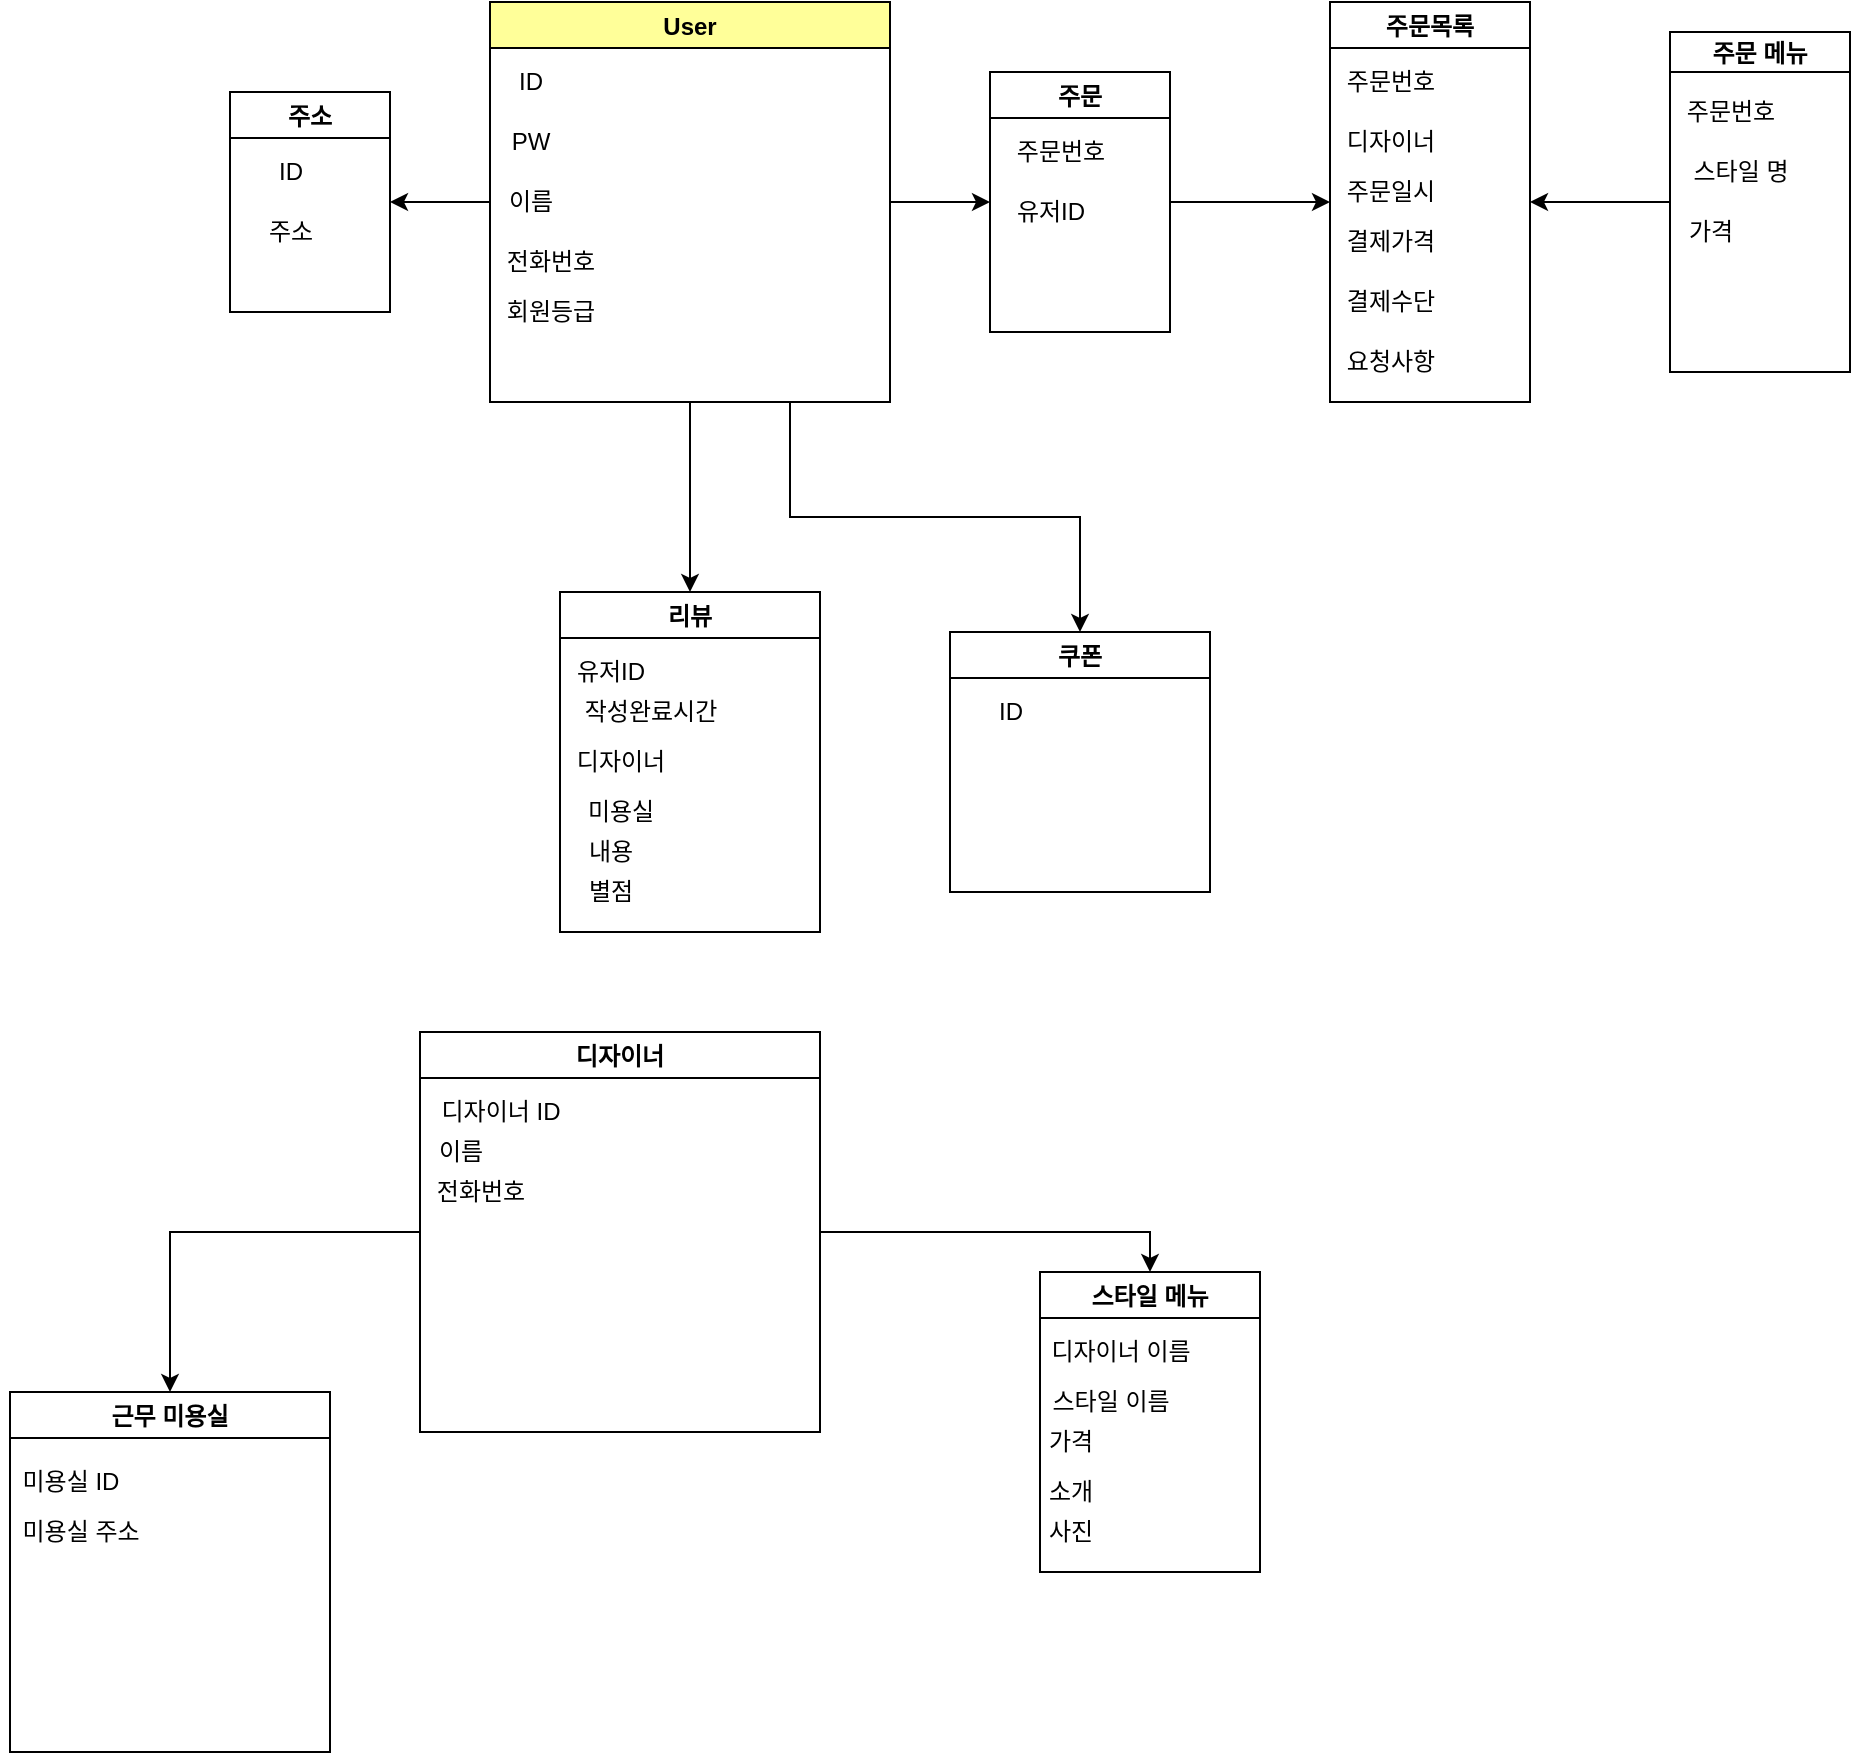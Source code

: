 <mxfile version="15.2.9" type="github">
  <diagram id="R2lEEEUBdFMjLlhIrx00" name="Page-1">
    <mxGraphModel dx="2448" dy="713" grid="1" gridSize="10" guides="1" tooltips="1" connect="1" arrows="1" fold="1" page="1" pageScale="1" pageWidth="850" pageHeight="1100" math="0" shadow="0" extFonts="Permanent Marker^https://fonts.googleapis.com/css?family=Permanent+Marker">
      <root>
        <mxCell id="0" />
        <mxCell id="1" parent="0" />
        <mxCell id="QF62n-E6mhdTdz_LAiA7-14" style="edgeStyle=orthogonalEdgeStyle;rounded=0;orthogonalLoop=1;jettySize=auto;html=1;exitX=0;exitY=0.5;exitDx=0;exitDy=0;entryX=1;entryY=0.5;entryDx=0;entryDy=0;" edge="1" parent="1" source="QF62n-E6mhdTdz_LAiA7-1" target="QF62n-E6mhdTdz_LAiA7-6">
          <mxGeometry relative="1" as="geometry">
            <mxPoint x="-30" y="140" as="targetPoint" />
          </mxGeometry>
        </mxCell>
        <mxCell id="QF62n-E6mhdTdz_LAiA7-15" style="edgeStyle=orthogonalEdgeStyle;rounded=0;orthogonalLoop=1;jettySize=auto;html=1;exitX=1;exitY=0.5;exitDx=0;exitDy=0;" edge="1" parent="1" source="QF62n-E6mhdTdz_LAiA7-1">
          <mxGeometry relative="1" as="geometry">
            <mxPoint x="340" y="135" as="targetPoint" />
          </mxGeometry>
        </mxCell>
        <mxCell id="QF62n-E6mhdTdz_LAiA7-34" style="edgeStyle=orthogonalEdgeStyle;rounded=0;orthogonalLoop=1;jettySize=auto;html=1;exitX=0.5;exitY=1;exitDx=0;exitDy=0;entryX=0.5;entryY=0;entryDx=0;entryDy=0;" edge="1" parent="1" source="QF62n-E6mhdTdz_LAiA7-1" target="QF62n-E6mhdTdz_LAiA7-27">
          <mxGeometry relative="1" as="geometry" />
        </mxCell>
        <mxCell id="QF62n-E6mhdTdz_LAiA7-37" style="edgeStyle=orthogonalEdgeStyle;rounded=0;orthogonalLoop=1;jettySize=auto;html=1;exitX=0.75;exitY=1;exitDx=0;exitDy=0;entryX=0.5;entryY=0;entryDx=0;entryDy=0;" edge="1" parent="1" source="QF62n-E6mhdTdz_LAiA7-1" target="QF62n-E6mhdTdz_LAiA7-35">
          <mxGeometry relative="1" as="geometry" />
        </mxCell>
        <mxCell id="QF62n-E6mhdTdz_LAiA7-1" value="User" style="swimlane;fillColor=#FFFF99;" vertex="1" parent="1">
          <mxGeometry x="90" y="35" width="200" height="200" as="geometry" />
        </mxCell>
        <mxCell id="QF62n-E6mhdTdz_LAiA7-3" value="PW" style="text;html=1;align=center;verticalAlign=middle;resizable=0;points=[];autosize=1;strokeColor=none;fillColor=none;" vertex="1" parent="QF62n-E6mhdTdz_LAiA7-1">
          <mxGeometry x="5" y="60" width="30" height="20" as="geometry" />
        </mxCell>
        <mxCell id="QF62n-E6mhdTdz_LAiA7-2" value="ID" style="text;html=1;align=center;verticalAlign=middle;resizable=0;points=[];autosize=1;strokeColor=none;fillColor=none;" vertex="1" parent="QF62n-E6mhdTdz_LAiA7-1">
          <mxGeometry x="5" y="30" width="30" height="20" as="geometry" />
        </mxCell>
        <mxCell id="QF62n-E6mhdTdz_LAiA7-5" value="전화번호" style="text;html=1;align=center;verticalAlign=middle;resizable=0;points=[];autosize=1;strokeColor=none;fillColor=none;" vertex="1" parent="QF62n-E6mhdTdz_LAiA7-1">
          <mxGeometry y="120" width="60" height="20" as="geometry" />
        </mxCell>
        <mxCell id="QF62n-E6mhdTdz_LAiA7-4" value="이름" style="text;html=1;align=center;verticalAlign=middle;resizable=0;points=[];autosize=1;strokeColor=none;fillColor=none;" vertex="1" parent="QF62n-E6mhdTdz_LAiA7-1">
          <mxGeometry y="90" width="40" height="20" as="geometry" />
        </mxCell>
        <mxCell id="QF62n-E6mhdTdz_LAiA7-6" value="주소" style="swimlane;startSize=23;" vertex="1" parent="1">
          <mxGeometry x="-40" y="80" width="80" height="110" as="geometry" />
        </mxCell>
        <mxCell id="QF62n-E6mhdTdz_LAiA7-7" value="ID" style="text;html=1;align=center;verticalAlign=middle;resizable=0;points=[];autosize=1;strokeColor=none;fillColor=none;" vertex="1" parent="1">
          <mxGeometry x="-25" y="110" width="30" height="20" as="geometry" />
        </mxCell>
        <mxCell id="QF62n-E6mhdTdz_LAiA7-8" value="주소" style="text;html=1;align=center;verticalAlign=middle;resizable=0;points=[];autosize=1;strokeColor=none;fillColor=none;" vertex="1" parent="1">
          <mxGeometry x="-30" y="140" width="40" height="20" as="geometry" />
        </mxCell>
        <mxCell id="QF62n-E6mhdTdz_LAiA7-16" style="edgeStyle=orthogonalEdgeStyle;rounded=0;orthogonalLoop=1;jettySize=auto;html=1;exitX=1;exitY=0.5;exitDx=0;exitDy=0;entryX=0;entryY=0.5;entryDx=0;entryDy=0;" edge="1" parent="1" source="QF62n-E6mhdTdz_LAiA7-9" target="QF62n-E6mhdTdz_LAiA7-12">
          <mxGeometry relative="1" as="geometry" />
        </mxCell>
        <mxCell id="QF62n-E6mhdTdz_LAiA7-9" value="주문" style="swimlane;startSize=23;" vertex="1" parent="1">
          <mxGeometry x="340" y="70" width="90" height="130" as="geometry" />
        </mxCell>
        <mxCell id="QF62n-E6mhdTdz_LAiA7-10" value="주문번호" style="text;html=1;align=center;verticalAlign=middle;resizable=0;points=[];autosize=1;strokeColor=none;fillColor=none;" vertex="1" parent="QF62n-E6mhdTdz_LAiA7-9">
          <mxGeometry x="5" y="30" width="60" height="20" as="geometry" />
        </mxCell>
        <mxCell id="QF62n-E6mhdTdz_LAiA7-11" value="유저ID" style="text;html=1;align=center;verticalAlign=middle;resizable=0;points=[];autosize=1;strokeColor=none;fillColor=none;" vertex="1" parent="QF62n-E6mhdTdz_LAiA7-9">
          <mxGeometry x="5" y="60" width="50" height="20" as="geometry" />
        </mxCell>
        <mxCell id="QF62n-E6mhdTdz_LAiA7-12" value="주문목록" style="swimlane;startSize=23;" vertex="1" parent="1">
          <mxGeometry x="510" y="35" width="100" height="200" as="geometry" />
        </mxCell>
        <mxCell id="QF62n-E6mhdTdz_LAiA7-18" value="주문번호" style="text;html=1;align=center;verticalAlign=middle;resizable=0;points=[];autosize=1;strokeColor=none;fillColor=none;" vertex="1" parent="QF62n-E6mhdTdz_LAiA7-12">
          <mxGeometry y="30" width="60" height="20" as="geometry" />
        </mxCell>
        <mxCell id="QF62n-E6mhdTdz_LAiA7-19" value="디자이너" style="text;html=1;align=center;verticalAlign=middle;resizable=0;points=[];autosize=1;strokeColor=none;fillColor=none;" vertex="1" parent="QF62n-E6mhdTdz_LAiA7-12">
          <mxGeometry y="60" width="60" height="20" as="geometry" />
        </mxCell>
        <mxCell id="QF62n-E6mhdTdz_LAiA7-20" value="주문일시" style="text;html=1;align=center;verticalAlign=middle;resizable=0;points=[];autosize=1;strokeColor=none;fillColor=none;" vertex="1" parent="QF62n-E6mhdTdz_LAiA7-12">
          <mxGeometry y="85" width="60" height="20" as="geometry" />
        </mxCell>
        <mxCell id="QF62n-E6mhdTdz_LAiA7-21" value="결제가격" style="text;html=1;align=center;verticalAlign=middle;resizable=0;points=[];autosize=1;strokeColor=none;fillColor=none;" vertex="1" parent="QF62n-E6mhdTdz_LAiA7-12">
          <mxGeometry y="110" width="60" height="20" as="geometry" />
        </mxCell>
        <mxCell id="QF62n-E6mhdTdz_LAiA7-22" value="결제수단" style="text;html=1;align=center;verticalAlign=middle;resizable=0;points=[];autosize=1;strokeColor=none;fillColor=none;" vertex="1" parent="QF62n-E6mhdTdz_LAiA7-12">
          <mxGeometry y="140" width="60" height="20" as="geometry" />
        </mxCell>
        <mxCell id="QF62n-E6mhdTdz_LAiA7-23" value="요청사항" style="text;html=1;align=center;verticalAlign=middle;resizable=0;points=[];autosize=1;strokeColor=none;fillColor=none;" vertex="1" parent="QF62n-E6mhdTdz_LAiA7-12">
          <mxGeometry y="170" width="60" height="20" as="geometry" />
        </mxCell>
        <mxCell id="QF62n-E6mhdTdz_LAiA7-17" style="edgeStyle=orthogonalEdgeStyle;rounded=0;orthogonalLoop=1;jettySize=auto;html=1;exitX=0;exitY=0.5;exitDx=0;exitDy=0;entryX=1;entryY=0.5;entryDx=0;entryDy=0;" edge="1" parent="1" source="QF62n-E6mhdTdz_LAiA7-13" target="QF62n-E6mhdTdz_LAiA7-12">
          <mxGeometry relative="1" as="geometry" />
        </mxCell>
        <mxCell id="QF62n-E6mhdTdz_LAiA7-13" value="주문 메뉴" style="swimlane;startSize=20;" vertex="1" parent="1">
          <mxGeometry x="680" y="50" width="90" height="170" as="geometry" />
        </mxCell>
        <mxCell id="QF62n-E6mhdTdz_LAiA7-24" value="주문번호" style="text;html=1;align=center;verticalAlign=middle;resizable=0;points=[];autosize=1;strokeColor=none;fillColor=none;" vertex="1" parent="QF62n-E6mhdTdz_LAiA7-13">
          <mxGeometry y="30" width="60" height="20" as="geometry" />
        </mxCell>
        <mxCell id="QF62n-E6mhdTdz_LAiA7-25" value="스타일 명" style="text;html=1;align=center;verticalAlign=middle;resizable=0;points=[];autosize=1;strokeColor=none;fillColor=none;" vertex="1" parent="QF62n-E6mhdTdz_LAiA7-13">
          <mxGeometry y="60" width="70" height="20" as="geometry" />
        </mxCell>
        <mxCell id="QF62n-E6mhdTdz_LAiA7-26" value="가격" style="text;html=1;align=center;verticalAlign=middle;resizable=0;points=[];autosize=1;strokeColor=none;fillColor=none;" vertex="1" parent="QF62n-E6mhdTdz_LAiA7-13">
          <mxGeometry y="90" width="40" height="20" as="geometry" />
        </mxCell>
        <mxCell id="QF62n-E6mhdTdz_LAiA7-27" value="리뷰" style="swimlane;fillColor=#FFFFFF;" vertex="1" parent="1">
          <mxGeometry x="125" y="330" width="130" height="170" as="geometry" />
        </mxCell>
        <mxCell id="QF62n-E6mhdTdz_LAiA7-28" value="유저ID" style="text;html=1;align=center;verticalAlign=middle;resizable=0;points=[];autosize=1;strokeColor=none;fillColor=none;" vertex="1" parent="QF62n-E6mhdTdz_LAiA7-27">
          <mxGeometry y="30" width="50" height="20" as="geometry" />
        </mxCell>
        <mxCell id="QF62n-E6mhdTdz_LAiA7-29" value="작성완료시간" style="text;html=1;align=center;verticalAlign=middle;resizable=0;points=[];autosize=1;strokeColor=none;fillColor=none;" vertex="1" parent="QF62n-E6mhdTdz_LAiA7-27">
          <mxGeometry y="50" width="90" height="20" as="geometry" />
        </mxCell>
        <mxCell id="QF62n-E6mhdTdz_LAiA7-30" value="디자이너" style="text;html=1;align=center;verticalAlign=middle;resizable=0;points=[];autosize=1;strokeColor=none;fillColor=none;" vertex="1" parent="QF62n-E6mhdTdz_LAiA7-27">
          <mxGeometry y="75" width="60" height="20" as="geometry" />
        </mxCell>
        <mxCell id="QF62n-E6mhdTdz_LAiA7-31" value="미용실" style="text;html=1;align=center;verticalAlign=middle;resizable=0;points=[];autosize=1;strokeColor=none;fillColor=none;" vertex="1" parent="QF62n-E6mhdTdz_LAiA7-27">
          <mxGeometry x="5" y="100" width="50" height="20" as="geometry" />
        </mxCell>
        <mxCell id="QF62n-E6mhdTdz_LAiA7-32" value="내용" style="text;html=1;align=center;verticalAlign=middle;resizable=0;points=[];autosize=1;strokeColor=none;fillColor=none;" vertex="1" parent="QF62n-E6mhdTdz_LAiA7-27">
          <mxGeometry x="5" y="120" width="40" height="20" as="geometry" />
        </mxCell>
        <mxCell id="QF62n-E6mhdTdz_LAiA7-33" value="별점" style="text;html=1;align=center;verticalAlign=middle;resizable=0;points=[];autosize=1;strokeColor=none;fillColor=none;" vertex="1" parent="QF62n-E6mhdTdz_LAiA7-27">
          <mxGeometry x="5" y="140" width="40" height="20" as="geometry" />
        </mxCell>
        <mxCell id="QF62n-E6mhdTdz_LAiA7-35" value="쿠폰" style="swimlane;fillColor=#FFFFFF;" vertex="1" parent="1">
          <mxGeometry x="320" y="350" width="130" height="130" as="geometry" />
        </mxCell>
        <mxCell id="QF62n-E6mhdTdz_LAiA7-36" value="ID" style="text;html=1;align=center;verticalAlign=middle;resizable=0;points=[];autosize=1;strokeColor=none;fillColor=none;" vertex="1" parent="QF62n-E6mhdTdz_LAiA7-35">
          <mxGeometry x="15" y="30" width="30" height="20" as="geometry" />
        </mxCell>
        <mxCell id="QF62n-E6mhdTdz_LAiA7-49" style="edgeStyle=orthogonalEdgeStyle;rounded=0;orthogonalLoop=1;jettySize=auto;html=1;exitX=1;exitY=0.5;exitDx=0;exitDy=0;entryX=0.5;entryY=0;entryDx=0;entryDy=0;" edge="1" parent="1" source="QF62n-E6mhdTdz_LAiA7-38" target="QF62n-E6mhdTdz_LAiA7-43">
          <mxGeometry relative="1" as="geometry" />
        </mxCell>
        <mxCell id="QF62n-E6mhdTdz_LAiA7-53" style="edgeStyle=orthogonalEdgeStyle;rounded=0;orthogonalLoop=1;jettySize=auto;html=1;exitX=0;exitY=0.5;exitDx=0;exitDy=0;entryX=0.5;entryY=0;entryDx=0;entryDy=0;" edge="1" parent="1" source="QF62n-E6mhdTdz_LAiA7-38" target="QF62n-E6mhdTdz_LAiA7-50">
          <mxGeometry relative="1" as="geometry" />
        </mxCell>
        <mxCell id="QF62n-E6mhdTdz_LAiA7-38" value="디자이너" style="swimlane;fillColor=#FFFFFF;startSize=23;" vertex="1" parent="1">
          <mxGeometry x="55" y="550" width="200" height="200" as="geometry" />
        </mxCell>
        <mxCell id="QF62n-E6mhdTdz_LAiA7-40" value="디자이너 ID" style="text;html=1;align=center;verticalAlign=middle;resizable=0;points=[];autosize=1;strokeColor=none;fillColor=none;" vertex="1" parent="QF62n-E6mhdTdz_LAiA7-38">
          <mxGeometry y="30" width="80" height="20" as="geometry" />
        </mxCell>
        <mxCell id="QF62n-E6mhdTdz_LAiA7-41" value="이름" style="text;html=1;align=center;verticalAlign=middle;resizable=0;points=[];autosize=1;strokeColor=none;fillColor=none;" vertex="1" parent="QF62n-E6mhdTdz_LAiA7-38">
          <mxGeometry y="50" width="40" height="20" as="geometry" />
        </mxCell>
        <mxCell id="QF62n-E6mhdTdz_LAiA7-42" value="전화번호" style="text;html=1;align=center;verticalAlign=middle;resizable=0;points=[];autosize=1;strokeColor=none;fillColor=none;" vertex="1" parent="QF62n-E6mhdTdz_LAiA7-38">
          <mxGeometry y="70" width="60" height="20" as="geometry" />
        </mxCell>
        <mxCell id="QF62n-E6mhdTdz_LAiA7-39" value="회원등급" style="text;html=1;align=center;verticalAlign=middle;resizable=0;points=[];autosize=1;strokeColor=none;fillColor=none;" vertex="1" parent="1">
          <mxGeometry x="90" y="180" width="60" height="20" as="geometry" />
        </mxCell>
        <mxCell id="QF62n-E6mhdTdz_LAiA7-43" value="스타일 메뉴" style="swimlane;fillColor=#FFFFFF;" vertex="1" parent="1">
          <mxGeometry x="365" y="670" width="110" height="150" as="geometry" />
        </mxCell>
        <mxCell id="QF62n-E6mhdTdz_LAiA7-44" value="디자이너 이름" style="text;html=1;align=center;verticalAlign=middle;resizable=0;points=[];autosize=1;strokeColor=none;fillColor=none;" vertex="1" parent="QF62n-E6mhdTdz_LAiA7-43">
          <mxGeometry x="-5" y="30" width="90" height="20" as="geometry" />
        </mxCell>
        <mxCell id="QF62n-E6mhdTdz_LAiA7-45" value="스타일 이름" style="text;html=1;align=center;verticalAlign=middle;resizable=0;points=[];autosize=1;strokeColor=none;fillColor=none;" vertex="1" parent="QF62n-E6mhdTdz_LAiA7-43">
          <mxGeometry x="-5" y="55" width="80" height="20" as="geometry" />
        </mxCell>
        <mxCell id="QF62n-E6mhdTdz_LAiA7-46" value="가격" style="text;html=1;align=center;verticalAlign=middle;resizable=0;points=[];autosize=1;strokeColor=none;fillColor=none;" vertex="1" parent="QF62n-E6mhdTdz_LAiA7-43">
          <mxGeometry x="-5" y="75" width="40" height="20" as="geometry" />
        </mxCell>
        <mxCell id="QF62n-E6mhdTdz_LAiA7-47" value="소개" style="text;html=1;align=center;verticalAlign=middle;resizable=0;points=[];autosize=1;strokeColor=none;fillColor=none;" vertex="1" parent="QF62n-E6mhdTdz_LAiA7-43">
          <mxGeometry x="-5" y="100" width="40" height="20" as="geometry" />
        </mxCell>
        <mxCell id="QF62n-E6mhdTdz_LAiA7-48" value="사진" style="text;html=1;align=center;verticalAlign=middle;resizable=0;points=[];autosize=1;strokeColor=none;fillColor=none;" vertex="1" parent="QF62n-E6mhdTdz_LAiA7-43">
          <mxGeometry x="-5" y="120" width="40" height="20" as="geometry" />
        </mxCell>
        <mxCell id="QF62n-E6mhdTdz_LAiA7-50" value="근무 미용실" style="swimlane;fillColor=#FFFFFF;" vertex="1" parent="1">
          <mxGeometry x="-150" y="730" width="160" height="180" as="geometry" />
        </mxCell>
        <mxCell id="QF62n-E6mhdTdz_LAiA7-51" value="미용실 ID" style="text;html=1;align=center;verticalAlign=middle;resizable=0;points=[];autosize=1;strokeColor=none;fillColor=none;" vertex="1" parent="QF62n-E6mhdTdz_LAiA7-50">
          <mxGeometry x="-5" y="35" width="70" height="20" as="geometry" />
        </mxCell>
        <mxCell id="QF62n-E6mhdTdz_LAiA7-52" value="미용실 주소" style="text;html=1;align=center;verticalAlign=middle;resizable=0;points=[];autosize=1;strokeColor=none;fillColor=none;" vertex="1" parent="QF62n-E6mhdTdz_LAiA7-50">
          <mxGeometry x="-5" y="60" width="80" height="20" as="geometry" />
        </mxCell>
      </root>
    </mxGraphModel>
  </diagram>
</mxfile>
